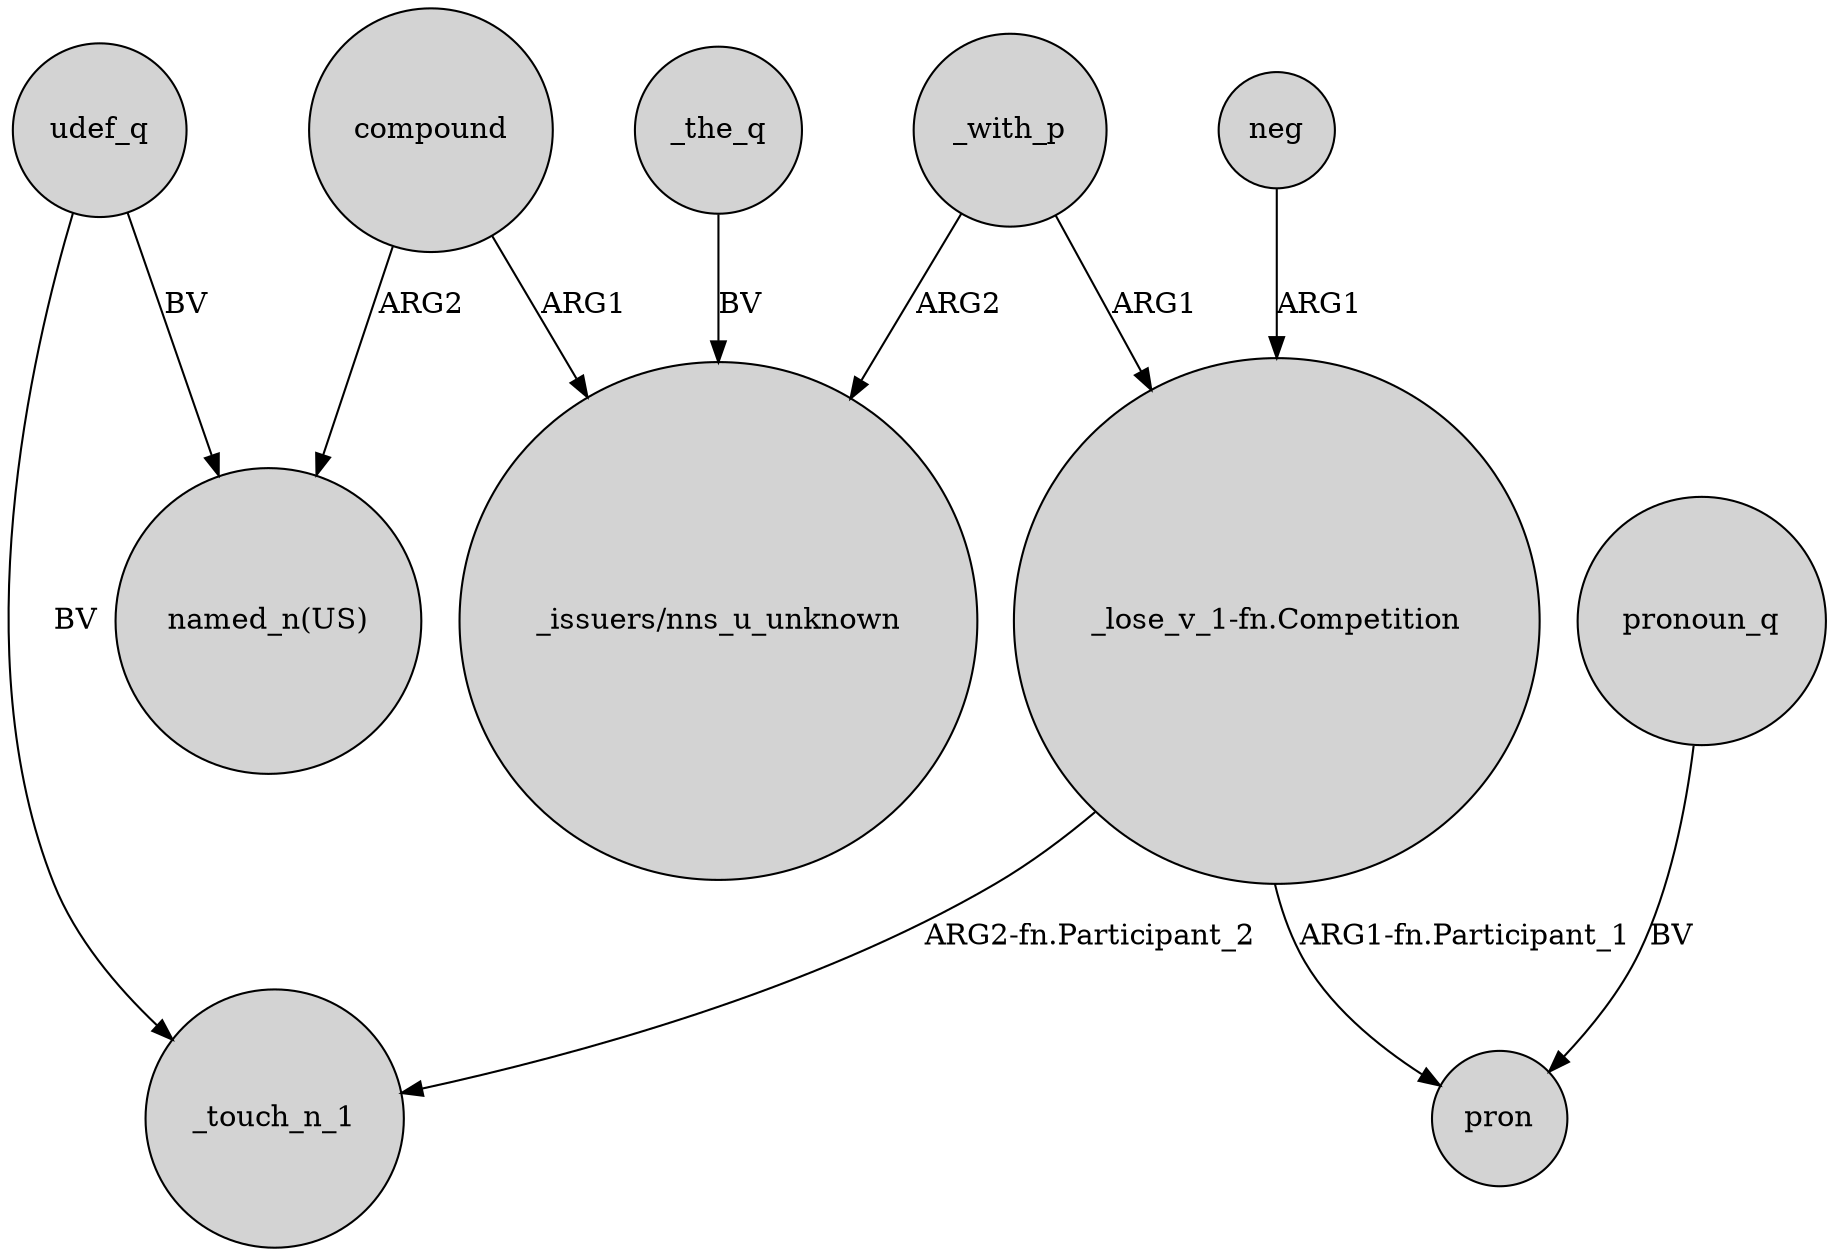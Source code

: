 digraph {
	node [shape=circle style=filled]
	"_lose_v_1-fn.Competition" -> _touch_n_1 [label="ARG2-fn.Participant_2"]
	udef_q -> _touch_n_1 [label=BV]
	"_lose_v_1-fn.Competition" -> pron [label="ARG1-fn.Participant_1"]
	neg -> "_lose_v_1-fn.Competition" [label=ARG1]
	compound -> "_issuers/nns_u_unknown" [label=ARG1]
	_with_p -> "_issuers/nns_u_unknown" [label=ARG2]
	compound -> "named_n(US)" [label=ARG2]
	pronoun_q -> pron [label=BV]
	udef_q -> "named_n(US)" [label=BV]
	_with_p -> "_lose_v_1-fn.Competition" [label=ARG1]
	_the_q -> "_issuers/nns_u_unknown" [label=BV]
}
